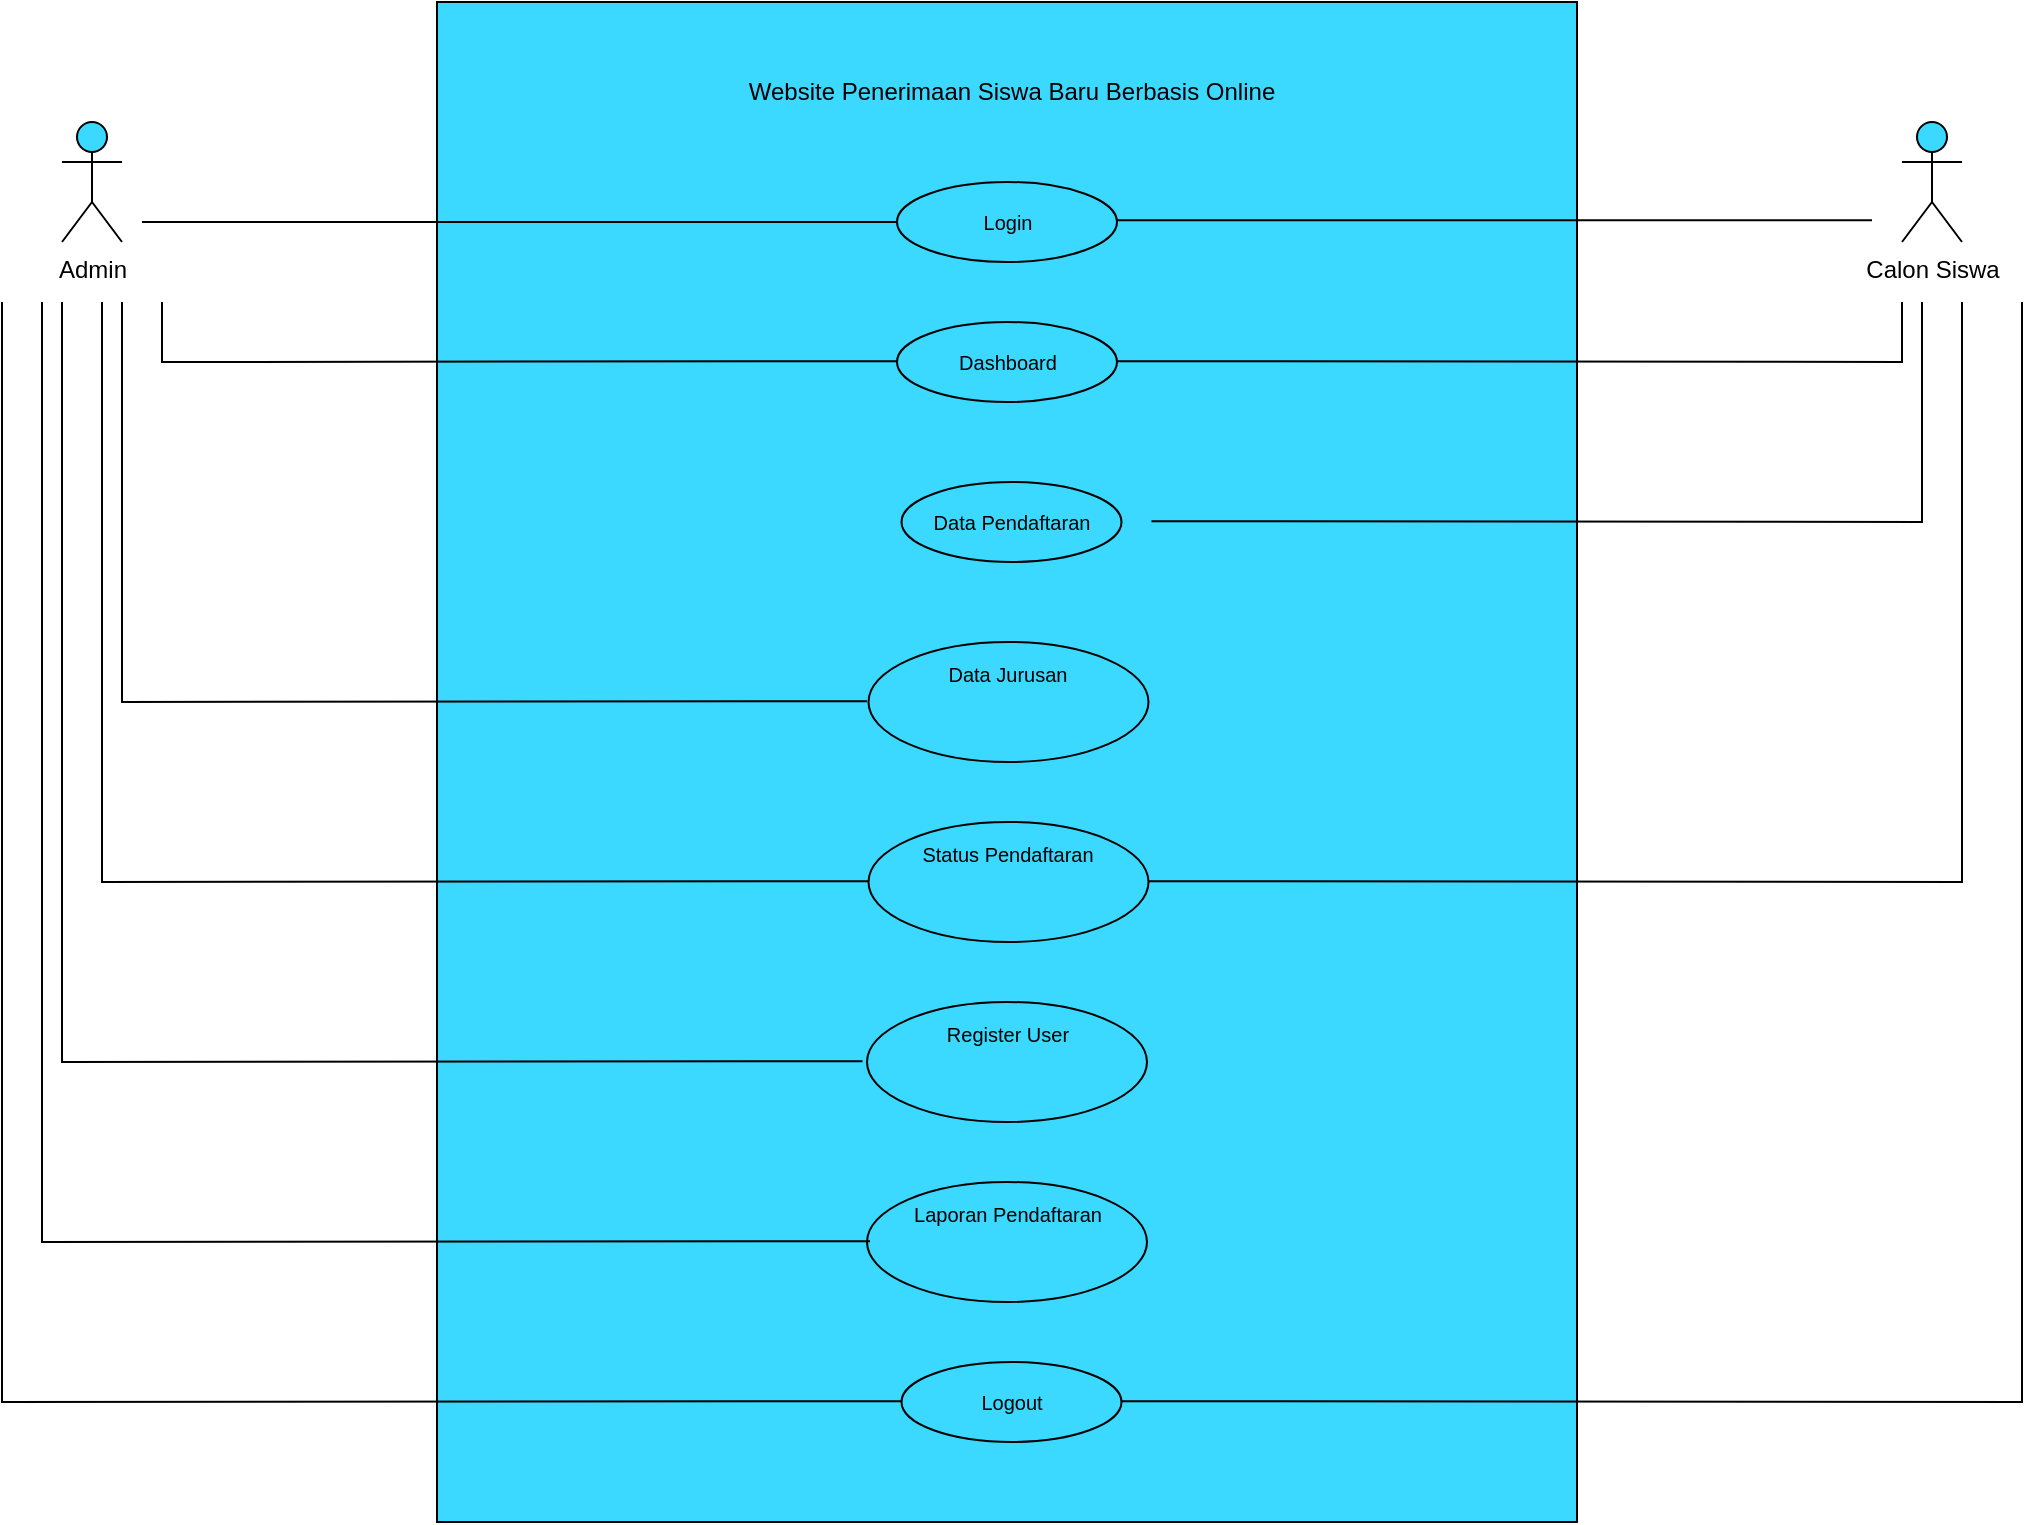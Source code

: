 <mxfile version="20.1.1" type="github">
  <diagram id="xzFoUq4s8zxth7CcR7iU" name="Page-1">
    <mxGraphModel dx="862" dy="442" grid="1" gridSize="10" guides="1" tooltips="1" connect="1" arrows="1" fold="1" page="1" pageScale="1" pageWidth="827" pageHeight="1169" math="0" shadow="0">
      <root>
        <mxCell id="0" />
        <mxCell id="1" parent="0" />
        <mxCell id="H82SIsyJsCoQ4RJKaOSr-1" value="Admin" style="shape=umlActor;verticalLabelPosition=bottom;verticalAlign=top;html=1;outlineConnect=0;fillColor=#3BD8FF;" parent="1" vertex="1">
          <mxGeometry x="150" y="210" width="30" height="60" as="geometry" />
        </mxCell>
        <mxCell id="H82SIsyJsCoQ4RJKaOSr-2" value="Calon Siswa" style="shape=umlActor;verticalLabelPosition=bottom;verticalAlign=top;html=1;outlineConnect=0;fillColor=#3BD8FF;" parent="1" vertex="1">
          <mxGeometry x="1070" y="210" width="30" height="60" as="geometry" />
        </mxCell>
        <mxCell id="H82SIsyJsCoQ4RJKaOSr-4" value="" style="rounded=0;whiteSpace=wrap;html=1;strokeColor=#000000;fillColor=#3BD8FF;" parent="1" vertex="1">
          <mxGeometry x="337.5" y="150" width="570" height="760" as="geometry" />
        </mxCell>
        <mxCell id="H82SIsyJsCoQ4RJKaOSr-5" value="Website Penerimaan Siswa Baru Berbasis Online" style="text;html=1;strokeColor=none;fillColor=none;align=center;verticalAlign=middle;whiteSpace=wrap;rounded=0;" parent="1" vertex="1">
          <mxGeometry x="434.75" y="180" width="380" height="30" as="geometry" />
        </mxCell>
        <mxCell id="H82SIsyJsCoQ4RJKaOSr-7" value="&lt;font style=&quot;font-size: 10px;&quot;&gt;Login&lt;/font&gt;" style="ellipse;whiteSpace=wrap;html=1;align=center;newEdgeStyle={&quot;edgeStyle&quot;:&quot;entityRelationEdgeStyle&quot;,&quot;startArrow&quot;:&quot;none&quot;,&quot;endArrow&quot;:&quot;none&quot;,&quot;segment&quot;:10,&quot;curved&quot;:1};treeFolding=1;treeMoving=1;strokeColor=#000000;fillColor=#3BD8FF;" parent="1" vertex="1">
          <mxGeometry x="567.5" y="240" width="110" height="40" as="geometry" />
        </mxCell>
        <mxCell id="H82SIsyJsCoQ4RJKaOSr-8" value="&lt;font style=&quot;font-size: 10px;&quot;&gt;Dashboard&lt;/font&gt;" style="ellipse;whiteSpace=wrap;html=1;align=center;newEdgeStyle={&quot;edgeStyle&quot;:&quot;entityRelationEdgeStyle&quot;,&quot;startArrow&quot;:&quot;none&quot;,&quot;endArrow&quot;:&quot;none&quot;,&quot;segment&quot;:10,&quot;curved&quot;:1};treeFolding=1;treeMoving=1;strokeColor=#000000;fillColor=#3BD8FF;" parent="1" vertex="1">
          <mxGeometry x="567.5" y="310" width="110" height="40" as="geometry" />
        </mxCell>
        <mxCell id="H82SIsyJsCoQ4RJKaOSr-12" value="&lt;span style=&quot;font-size: 10px;&quot;&gt;Logout&lt;/span&gt;" style="ellipse;whiteSpace=wrap;html=1;align=center;newEdgeStyle={&quot;edgeStyle&quot;:&quot;entityRelationEdgeStyle&quot;,&quot;startArrow&quot;:&quot;none&quot;,&quot;endArrow&quot;:&quot;none&quot;,&quot;segment&quot;:10,&quot;curved&quot;:1};treeFolding=1;treeMoving=1;strokeColor=#000000;fillColor=#3BD8FF;" parent="1" vertex="1">
          <mxGeometry x="569.75" y="830" width="110" height="40" as="geometry" />
        </mxCell>
        <mxCell id="b-vWbvSDfBjsvnJ0sOcm-1" value="&lt;font style=&quot;font-size: 10px;&quot;&gt;Status Pendaftaran&lt;br&gt;&lt;br&gt;&lt;br&gt;&lt;/font&gt;" style="ellipse;whiteSpace=wrap;html=1;align=center;newEdgeStyle={&quot;edgeStyle&quot;:&quot;entityRelationEdgeStyle&quot;,&quot;startArrow&quot;:&quot;none&quot;,&quot;endArrow&quot;:&quot;none&quot;,&quot;segment&quot;:10,&quot;curved&quot;:1};treeFolding=1;treeMoving=1;strokeColor=#000000;fillColor=#3BD8FF;" parent="1" vertex="1">
          <mxGeometry x="553.25" y="560" width="140" height="60" as="geometry" />
        </mxCell>
        <mxCell id="QJz50JPR7f3OH6tESURl-12" value="&lt;font style=&quot;font-size: 10px;&quot;&gt;Data Jurusan&lt;br&gt;&lt;br&gt;&lt;br&gt;&lt;/font&gt;" style="ellipse;whiteSpace=wrap;html=1;align=center;newEdgeStyle={&quot;edgeStyle&quot;:&quot;entityRelationEdgeStyle&quot;,&quot;startArrow&quot;:&quot;none&quot;,&quot;endArrow&quot;:&quot;none&quot;,&quot;segment&quot;:10,&quot;curved&quot;:1};treeFolding=1;treeMoving=1;strokeColor=#000000;fillColor=#3BD8FF;" parent="1" vertex="1">
          <mxGeometry x="553.25" y="470" width="140" height="60" as="geometry" />
        </mxCell>
        <mxCell id="QJz50JPR7f3OH6tESURl-18" value="&lt;font style=&quot;font-size: 10px;&quot;&gt;Laporan Pendaftaran&lt;br&gt;&lt;br&gt;&lt;br&gt;&lt;/font&gt;" style="ellipse;whiteSpace=wrap;html=1;align=center;newEdgeStyle={&quot;edgeStyle&quot;:&quot;entityRelationEdgeStyle&quot;,&quot;startArrow&quot;:&quot;none&quot;,&quot;endArrow&quot;:&quot;none&quot;,&quot;segment&quot;:10,&quot;curved&quot;:1};treeFolding=1;treeMoving=1;strokeColor=#000000;fillColor=#3BD8FF;" parent="1" vertex="1">
          <mxGeometry x="552.5" y="740" width="140" height="60" as="geometry" />
        </mxCell>
        <mxCell id="QJz50JPR7f3OH6tESURl-20" value="&lt;font style=&quot;font-size: 10px;&quot;&gt;Register User&lt;br&gt;&lt;br&gt;&lt;br&gt;&lt;/font&gt;" style="ellipse;whiteSpace=wrap;html=1;align=center;newEdgeStyle={&quot;edgeStyle&quot;:&quot;entityRelationEdgeStyle&quot;,&quot;startArrow&quot;:&quot;none&quot;,&quot;endArrow&quot;:&quot;none&quot;,&quot;segment&quot;:10,&quot;curved&quot;:1};treeFolding=1;treeMoving=1;strokeColor=#000000;fillColor=#3BD8FF;" parent="1" vertex="1">
          <mxGeometry x="552.5" y="650" width="140" height="60" as="geometry" />
        </mxCell>
        <mxCell id="QJz50JPR7f3OH6tESURl-29" value="" style="endArrow=none;html=1;rounded=0;entryX=0;entryY=0.5;entryDx=0;entryDy=0;" parent="1" target="H82SIsyJsCoQ4RJKaOSr-7" edge="1">
          <mxGeometry width="50" height="50" relative="1" as="geometry">
            <mxPoint x="190" y="260" as="sourcePoint" />
            <mxPoint x="480" y="390" as="targetPoint" />
          </mxGeometry>
        </mxCell>
        <mxCell id="QJz50JPR7f3OH6tESURl-30" value="" style="endArrow=none;html=1;rounded=0;entryX=0;entryY=0.5;entryDx=0;entryDy=0;" parent="1" edge="1">
          <mxGeometry width="50" height="50" relative="1" as="geometry">
            <mxPoint x="677.5" y="259.17" as="sourcePoint" />
            <mxPoint x="1055" y="259.17" as="targetPoint" />
          </mxGeometry>
        </mxCell>
        <mxCell id="QJz50JPR7f3OH6tESURl-31" value="" style="endArrow=none;html=1;rounded=0;" parent="1" edge="1">
          <mxGeometry width="50" height="50" relative="1" as="geometry">
            <mxPoint x="677.5" y="329.57" as="sourcePoint" />
            <mxPoint x="1070" y="300" as="targetPoint" />
            <Array as="points">
              <mxPoint x="1070" y="330" />
            </Array>
          </mxGeometry>
        </mxCell>
        <mxCell id="QJz50JPR7f3OH6tESURl-33" value="" style="endArrow=none;html=1;rounded=0;" parent="1" edge="1">
          <mxGeometry width="50" height="50" relative="1" as="geometry">
            <mxPoint x="694.75" y="409.57" as="sourcePoint" />
            <mxPoint x="1080" y="300" as="targetPoint" />
            <Array as="points">
              <mxPoint x="1080" y="410" />
            </Array>
          </mxGeometry>
        </mxCell>
        <mxCell id="QJz50JPR7f3OH6tESURl-34" value="" style="endArrow=none;html=1;rounded=0;entryX=0;entryY=0.5;entryDx=0;entryDy=0;" parent="1" edge="1">
          <mxGeometry width="50" height="50" relative="1" as="geometry">
            <mxPoint x="200" y="300" as="sourcePoint" />
            <mxPoint x="567.5" y="329.57" as="targetPoint" />
            <Array as="points">
              <mxPoint x="200" y="330" />
            </Array>
          </mxGeometry>
        </mxCell>
        <mxCell id="QJz50JPR7f3OH6tESURl-35" value="" style="endArrow=none;html=1;rounded=0;entryX=0;entryY=0.5;entryDx=0;entryDy=0;" parent="1" edge="1">
          <mxGeometry width="50" height="50" relative="1" as="geometry">
            <mxPoint x="180" y="300" as="sourcePoint" />
            <mxPoint x="552.5" y="499.57" as="targetPoint" />
            <Array as="points">
              <mxPoint x="180" y="500" />
            </Array>
          </mxGeometry>
        </mxCell>
        <mxCell id="QJz50JPR7f3OH6tESURl-36" value="" style="endArrow=none;html=1;rounded=0;entryX=0;entryY=0.5;entryDx=0;entryDy=0;" parent="1" edge="1">
          <mxGeometry width="50" height="50" relative="1" as="geometry">
            <mxPoint x="150" y="300" as="sourcePoint" />
            <mxPoint x="550.25" y="679.57" as="targetPoint" />
            <Array as="points">
              <mxPoint x="150" y="680" />
            </Array>
          </mxGeometry>
        </mxCell>
        <mxCell id="QJz50JPR7f3OH6tESURl-37" value="" style="endArrow=none;html=1;rounded=0;entryX=0;entryY=0.5;entryDx=0;entryDy=0;" parent="1" edge="1">
          <mxGeometry width="50" height="50" relative="1" as="geometry">
            <mxPoint x="140" y="300" as="sourcePoint" />
            <mxPoint x="554.0" y="769.57" as="targetPoint" />
            <Array as="points">
              <mxPoint x="140" y="770" />
            </Array>
          </mxGeometry>
        </mxCell>
        <mxCell id="QJz50JPR7f3OH6tESURl-38" value="" style="endArrow=none;html=1;rounded=0;" parent="1" edge="1">
          <mxGeometry width="50" height="50" relative="1" as="geometry">
            <mxPoint x="693.25" y="589.57" as="sourcePoint" />
            <mxPoint x="1100" y="300" as="targetPoint" />
            <Array as="points">
              <mxPoint x="1100" y="590" />
            </Array>
          </mxGeometry>
        </mxCell>
        <mxCell id="QJz50JPR7f3OH6tESURl-39" value="" style="endArrow=none;html=1;rounded=0;entryX=0;entryY=0.5;entryDx=0;entryDy=0;" parent="1" edge="1">
          <mxGeometry width="50" height="50" relative="1" as="geometry">
            <mxPoint x="120" y="300" as="sourcePoint" />
            <mxPoint x="569.75" y="849.57" as="targetPoint" />
            <Array as="points">
              <mxPoint x="120" y="850" />
            </Array>
          </mxGeometry>
        </mxCell>
        <mxCell id="QJz50JPR7f3OH6tESURl-40" value="" style="endArrow=none;html=1;rounded=0;" parent="1" edge="1">
          <mxGeometry width="50" height="50" relative="1" as="geometry">
            <mxPoint x="679.75" y="849.57" as="sourcePoint" />
            <mxPoint x="1130" y="300" as="targetPoint" />
            <Array as="points">
              <mxPoint x="1130" y="850" />
            </Array>
          </mxGeometry>
        </mxCell>
        <mxCell id="KyVRyvjdHmp0XtFFcK-z-13" value="" style="endArrow=none;html=1;rounded=0;entryX=0;entryY=0.5;entryDx=0;entryDy=0;" parent="1" edge="1">
          <mxGeometry width="50" height="50" relative="1" as="geometry">
            <mxPoint x="170" y="300" as="sourcePoint" />
            <mxPoint x="553.25" y="589.57" as="targetPoint" />
            <Array as="points">
              <mxPoint x="170" y="590" />
            </Array>
          </mxGeometry>
        </mxCell>
        <mxCell id="KyVRyvjdHmp0XtFFcK-z-15" style="edgeStyle=orthogonalEdgeStyle;rounded=0;orthogonalLoop=1;jettySize=auto;html=1;exitX=0.5;exitY=1;exitDx=0;exitDy=0;fontSize=9;" parent="1" edge="1">
          <mxGeometry relative="1" as="geometry">
            <mxPoint x="465" y="570" as="sourcePoint" />
            <mxPoint x="465" y="570" as="targetPoint" />
          </mxGeometry>
        </mxCell>
        <mxCell id="KyVRyvjdHmp0XtFFcK-z-16" style="edgeStyle=orthogonalEdgeStyle;rounded=0;orthogonalLoop=1;jettySize=auto;html=1;exitX=0.5;exitY=1;exitDx=0;exitDy=0;fontSize=9;" parent="1" edge="1">
          <mxGeometry relative="1" as="geometry">
            <mxPoint x="465" y="570" as="sourcePoint" />
            <mxPoint x="465" y="570" as="targetPoint" />
          </mxGeometry>
        </mxCell>
        <mxCell id="iCS3ABrZs1xpTbI1-Inz-1" value="&lt;font style=&quot;font-size: 10px;&quot;&gt;Data Pendaftaran&lt;/font&gt;" style="ellipse;whiteSpace=wrap;html=1;align=center;newEdgeStyle={&quot;edgeStyle&quot;:&quot;entityRelationEdgeStyle&quot;,&quot;startArrow&quot;:&quot;none&quot;,&quot;endArrow&quot;:&quot;none&quot;,&quot;segment&quot;:10,&quot;curved&quot;:1};treeFolding=1;treeMoving=1;strokeColor=#000000;fillColor=#3BD8FF;" vertex="1" parent="1">
          <mxGeometry x="569.75" y="390" width="110" height="40" as="geometry" />
        </mxCell>
      </root>
    </mxGraphModel>
  </diagram>
</mxfile>
